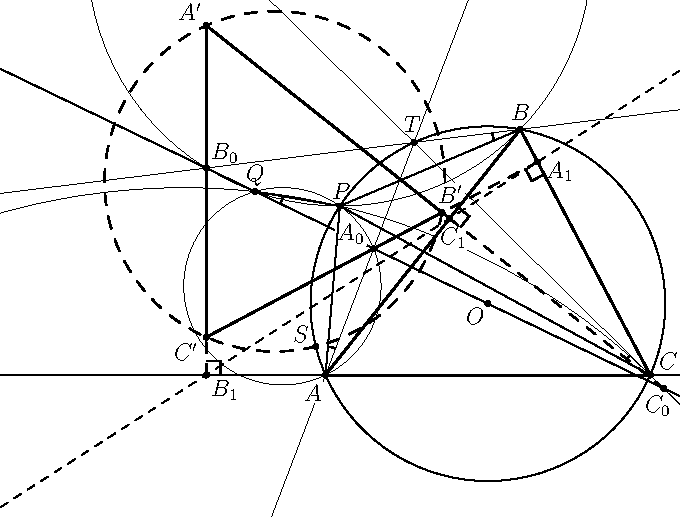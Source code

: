 import geometry;

size(12cm);

point A = (0,0);
point B = (6.9,8.7);
point C = (11.5,0);

circle w = circle(A,B,C);
point O_ = w.C;

point G = (2,5);

point P = intersectionpoints(w,line(O_,G))[1];

//point Y = (-4.5,7.5);
point Y = (-2.5,6.5);

line l = line(O_,Y);

real x = -2.5;
point Q = intersectionpoint(line((x,0), (x,1)),l);

circle Wa = circle(P,Q,A);
circle Wb = circle(P,Q,B);
circle Wc = circle(P,Q,C);


point A0 = intersectionpoints(Wa,l)[0];
point B0 = intersectionpoints(Wb,l)[1];
point C0 = intersectionpoints(Wc,l)[0];

point A1 = projection(line(B,C))*A0;
point B1 = projection(line(A,C))*B0;
point C1 = projection(line(A,B))*C0;

point T = intersectionpoints(line(C,C0),w)[1];

line c = line(C0,C1);
line b = line(B0,B1);
line a = line(A0,A1);
point Ap = intersectionpoint(b,c);
point Bp = intersectionpoint(a,c);
point Cp = intersectionpoint(b,a);

circle wp = circle(Ap,Bp,Cp);

point S_ = intersectionpoints(w,wp)[0];



//draw
draw(wp, linetype(new real[] {7,7})+linewidth(.85));
draw(line(A,A0), linewidth(.3));
dot(Label("$A$", UnFill), A, S*1.3+W*.9);

draw(l);
dot(Label("$A_0$", UnFill), A0, W*1.3+N);
clipdraw(Wc, linewidth(.3));
dot(Label("$C_1$", UnFill), C1, S*1.3+E*.2);
draw(line(C,C0), linewidth(.3));
dot("$A'$", Ap, NW);
dot(Label("$B'$", UnFill), Bp, N*1.3+E*.5);
dot("$C'$", Cp, S+W*1.2);
draw(line(A1,C1), dashed);

dot("$B$", B, N*1.3+E*.0);
dot("$C$", C, N+E*1.2);
dot("$B_0$", B0, E*.7+N*.7);
dot("$C_0$", C0, W*.3+S);
dot("$A_1$", A1, S*.6+E*1.2);
dot("$B_1$", B1, SE);

dot("$O$", O_, S*.5+W*.5);
dot("$P$", P, N+E*.1);
dot("$Q$", Q, N*.8);

dot("$S$", S_, N*.8+W*1);
dot("$T$", T, N*1.5+W*.1);
//dot("$G$", G);

//draw(A--B--C--cycle);
draw(w);
draw(Wa, linewidth(.3));
clipdraw(Wb, linewidth(.3));
draw(line(A,C));
draw(A--B--C);



draw(A0--A1, linetype(new real[] {7,7}) + linewidth(.8));
draw(B0--B1, linetype(new real[] {7,7}) + linewidth(.8));
draw(C0--C1, linetype(new real[] {7,7}) + linewidth(.8));


draw(C1--Bp, linewidth(.8));

markrightangle(A0,A1,C, 7, linewidth(.8));
markrightangle(C0,C1,B, 7, linewidth(.8));
markrightangle(B0,B1,A, 7, linewidth(.8));


draw(line(B,B0), linewidth(.3));

//draw(, linewidth(.3));

draw(Ap--Cp--Bp--cycle, linewidth(1));
draw(A--C--B--cycle, linewidth(1));

draw(B--P--Q^^A--P--C);
markangle(T,B,P,radius=5mm, linewidth(.7));
markangle(O_,Q,P,radius=5mm, linewidth(.7));
markangle(T,C,P,radius=5mm, linewidth(.7));
markangle(A0,A,P,radius=5mm, linewidth(.7));


draw(box((-11.5,-5), (0,0)), invisible);
